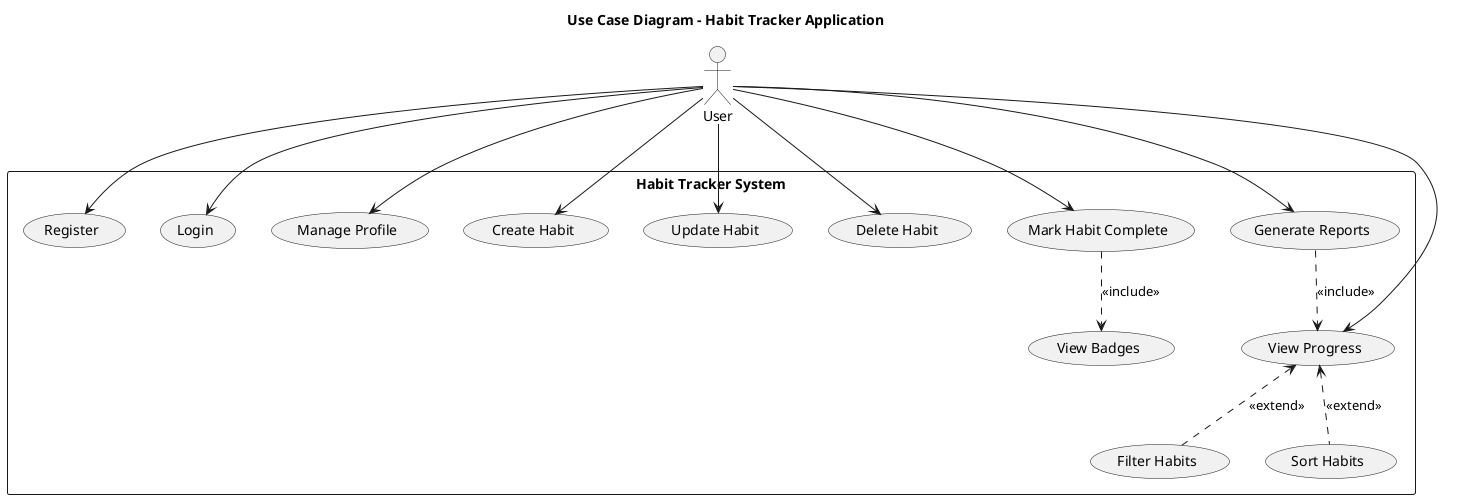 @startuml Use Case Diagram

title Use Case Diagram - Habit Tracker Application

' Actor
actor User

' Use Cases
rectangle "Habit Tracker System" {
  usecase "Register" as UC1
  usecase "Login" as UC2
  usecase "Manage Profile" as UC3
  usecase "Create Habit" as UC4
  usecase "Update Habit" as UC5
  usecase "Delete Habit" as UC6
  usecase "Mark Habit Complete" as UC7
  usecase "View Progress" as UC8
  usecase "Generate Reports" as UC9
  usecase "View Badges" as UC10
  usecase "Filter Habits" as UC11
  usecase "Sort Habits" as UC12
}

' Relationships between actor and use cases
User --> UC1
User --> UC2
User --> UC3
User --> UC4
User --> UC5
User --> UC6
User --> UC7
User --> UC8
User --> UC9

' Relationships between use cases
UC7 ..> UC10 : <<include>>
UC8 <.. UC11 : <<extend>>
UC8 <.. UC12 : <<extend>>
UC9 ..> UC8 : <<include>>

@enduml